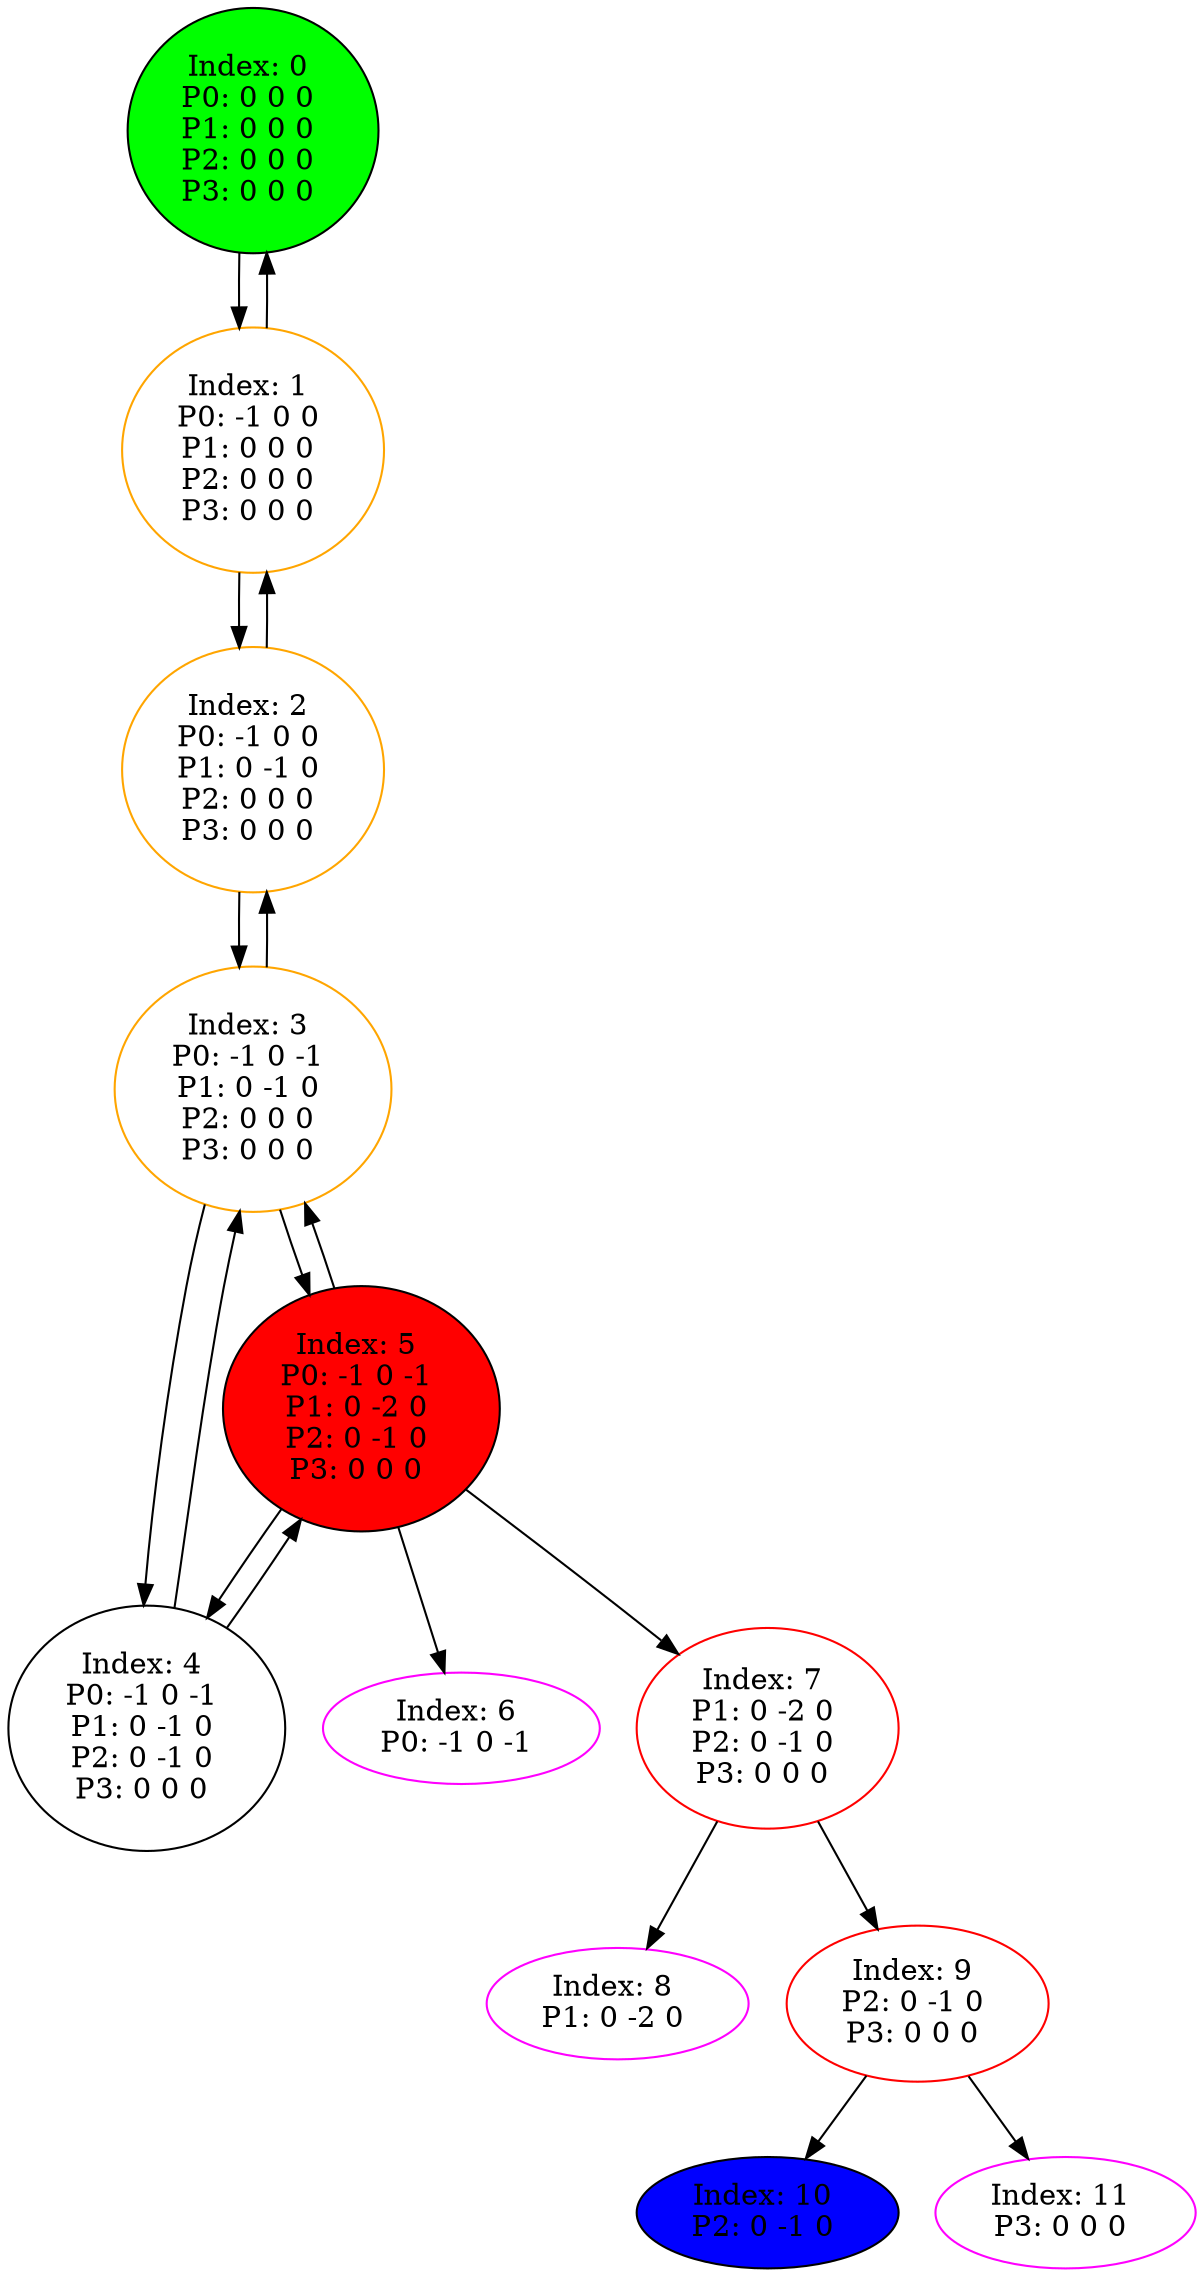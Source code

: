 digraph G {
color = "black"
0[label = "Index: 0 
P0: 0 0 0 
P1: 0 0 0 
P2: 0 0 0 
P3: 0 0 0 
", style="filled", fillcolor = "green"]
1[label = "Index: 1 
P0: -1 0 0 
P1: 0 0 0 
P2: 0 0 0 
P3: 0 0 0 
", color = "orange"]
2[label = "Index: 2 
P0: -1 0 0 
P1: 0 -1 0 
P2: 0 0 0 
P3: 0 0 0 
", color = "orange"]
3[label = "Index: 3 
P0: -1 0 -1 
P1: 0 -1 0 
P2: 0 0 0 
P3: 0 0 0 
", color = "orange"]
4[label = "Index: 4 
P0: -1 0 -1 
P1: 0 -1 0 
P2: 0 -1 0 
P3: 0 0 0 
"]
5[label = "Index: 5 
P0: -1 0 -1 
P1: 0 -2 0 
P2: 0 -1 0 
P3: 0 0 0 
", style="filled", fillcolor = "red"]
6[label = "Index: 6 
P0: -1 0 -1 
", color = "fuchsia"]
7[label = "Index: 7 
P1: 0 -2 0 
P2: 0 -1 0 
P3: 0 0 0 
", color = "red"]
8[label = "Index: 8 
P1: 0 -2 0 
", color = "fuchsia"]
9[label = "Index: 9 
P2: 0 -1 0 
P3: 0 0 0 
", color = "red"]
10[label = "Index: 10 
P2: 0 -1 0 
", style="filled", fillcolor = "blue"]
11[label = "Index: 11 
P3: 0 0 0 
", color = "fuchsia"]
0 -> 1

1 -> 0
1 -> 2

2 -> 1
2 -> 3

3 -> 2
3 -> 4
3 -> 5

4 -> 3
4 -> 5

5 -> 3
5 -> 4
5 -> 7
5 -> 6

7 -> 9
7 -> 8

9 -> 11
9 -> 10

}
